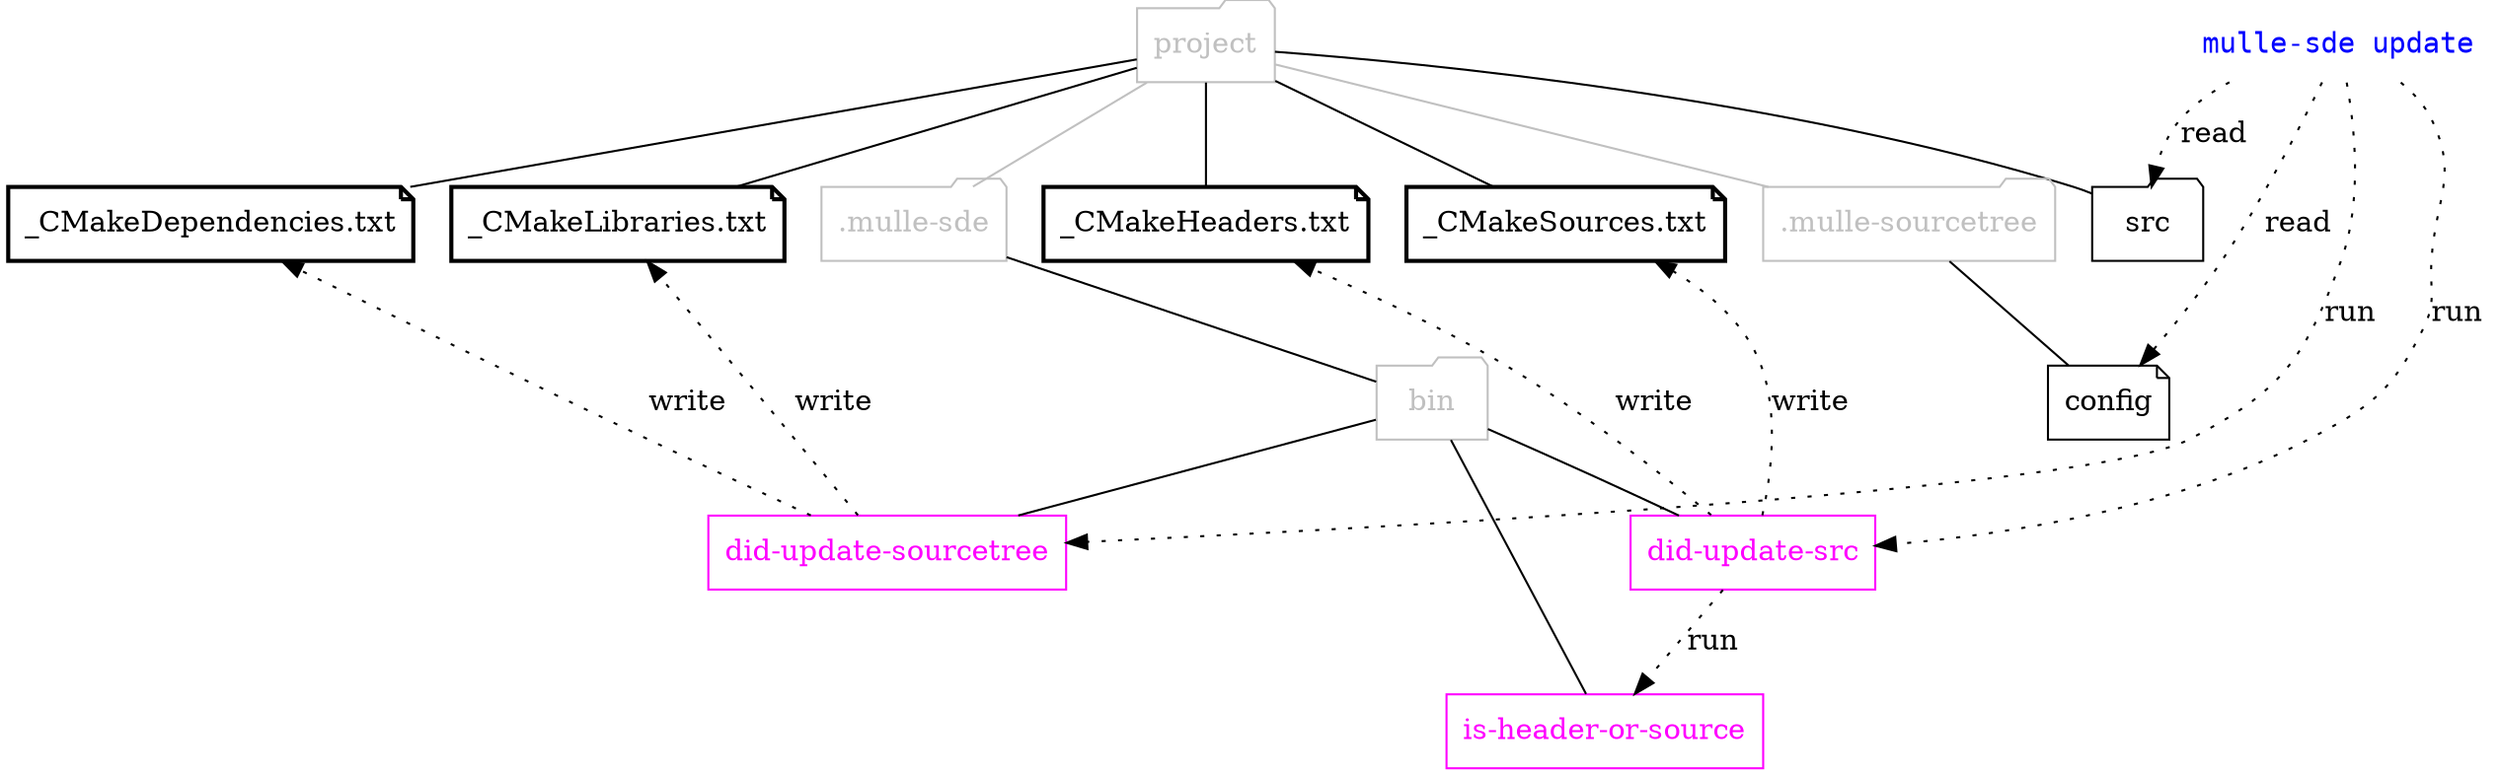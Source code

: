digraph G {
    graph [rankdir = TD];

    node[shape=record];

    { rank = same;  "project" };
    { rank = same;  "src", ".mulle-sourcetree", ".mulle-sde", "_CMakeHeaders.txt", "_CMakeSources.txt", "_CMakeLibraries.txt", "_CMakeDependencies.txt"};
    { rank = same;  "bin" };
    { rank = same;  "did-update-src", "did-update-sourcetree" };
    { rank = same;  "is-header-or-source" };
    { rank = last;  "mulle-sde update" };

    "_CMakeHeaders.txt"      [ shape="note", penwidth="2" ]
    "_CMakeSources.txt"      [ shape="note", penwidth="2"]
    "_CMakeDependencies.txt" [ shape="note", penwidth="2"]
    "_CMakeLibraries.txt"    [ shape="note", penwidth="2"]

    "did-update-src"         [ shape="box", color="magenta", fontcolor="magenta" ]
    "did-update-sourcetree"  [ shape="box", color="magenta", fontcolor="magenta" ]
    "is-header-or-source"    [ shape="box", color="magenta", fontcolor="magenta" ]

    "project"           [ shape="folder", color="gray", fontcolor="gray" ]
    "project" -> "src"  [ arrowhead="none" ]
    "project" -> ".mulle-sde" [ arrowhead="none", color="gray", fontcolor="gray" ]
    "project" -> ".mulle-sourcetree" [ arrowhead="none", color="gray", fontcolor="gray" ]
    "project" -> "_CMakeHeaders.txt" [ arrowhead="none" ]
    "project" -> "_CMakeSources.txt" [ arrowhead="none" ]
    "project" -> "_CMakeDependencies.txt" [ arrowhead="none" ]
    "project" -> "_CMakeLibraries.txt" [ arrowhead="none" ]

    "src"               [ shape="folder"]
    ".mulle-sde"        [ shape="folder", color="gray", fontcolor="gray"]
    ".mulle-sourcetree" [ shape="folder", color="gray", fontcolor="gray"]
    "bin"               [ shape="folder", color="gray", fontcolor="gray"]
    "config"            [ shape="note" ]

    ".mulle-sde" -> "bin"               [ arrowhead="none" ]
    "bin"  -> "did-update-src"          [ arrowhead="none" ]
    "bin"  -> "did-update-sourcetree"   [ arrowhead="none" ]
    "bin"  -> "is-header-or-source"     [ arrowhead="none" ]
    ".mulle-sourcetree" -> "config"     [ arrowhead="none" ]

    "mulle-sde update" [ shape="none", fontname="monospace", fontcolor="blue"]

    "mulle-sde update"  -> "did-update-src"        [ style="dotted", label="run" ]
    "mulle-sde update"  -> "did-update-sourcetree" [ style="dotted", label="run" ]

    "did-update-src" -> "_CMakeHeaders.txt"   [ style="dotted", label="write" ]
    "did-update-src" -> "is-header-or-source" [ style="dotted", label="run" ]
    "did-update-src" -> "_CMakeSources.txt"   [ style="dotted", label="write" ]

    "did-update-sourcetree" -> "_CMakeDependencies.txt" [ style="dotted", label="write" ]
    "did-update-sourcetree" -> "_CMakeLibraries.txt"    [ style="dotted", label="write" ]

    "mulle-sde update" -> "src"       [ style="dotted", label="read" ]
    "mulle-sde update" -> "config"    [ style="dotted", label="read" ]
}

